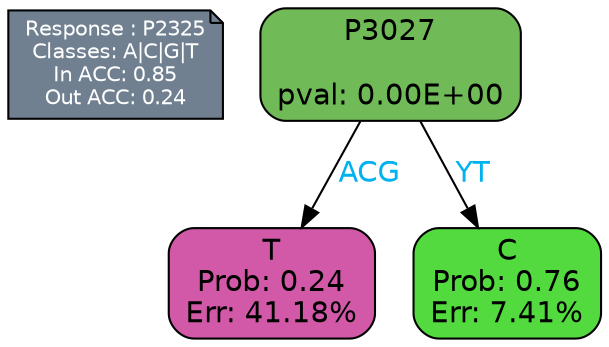 digraph Tree {
node [shape=box, style="filled, rounded", color="black", fontname=helvetica] ;
graph [ranksep=equally, splines=polylines, bgcolor=transparent, dpi=600] ;
edge [fontname=helvetica] ;
LEGEND [label="Response : P2325
Classes: A|C|G|T
In ACC: 0.85
Out ACC: 0.24
",shape=note,align=left,style=filled,fillcolor="slategray",fontcolor="white",fontsize=10];1 [label="P3027

pval: 0.00E+00", fillcolor="#70bb58"] ;
2 [label="T
Prob: 0.24
Err: 41.18%", fillcolor="#d258a8"] ;
3 [label="C
Prob: 0.76
Err: 7.41%", fillcolor="#52da3f"] ;
1 -> 2 [label="ACG",fontcolor=deepskyblue2] ;
1 -> 3 [label="YT",fontcolor=deepskyblue2] ;
{rank = same; 2;3;}{rank = same; LEGEND;1;}}